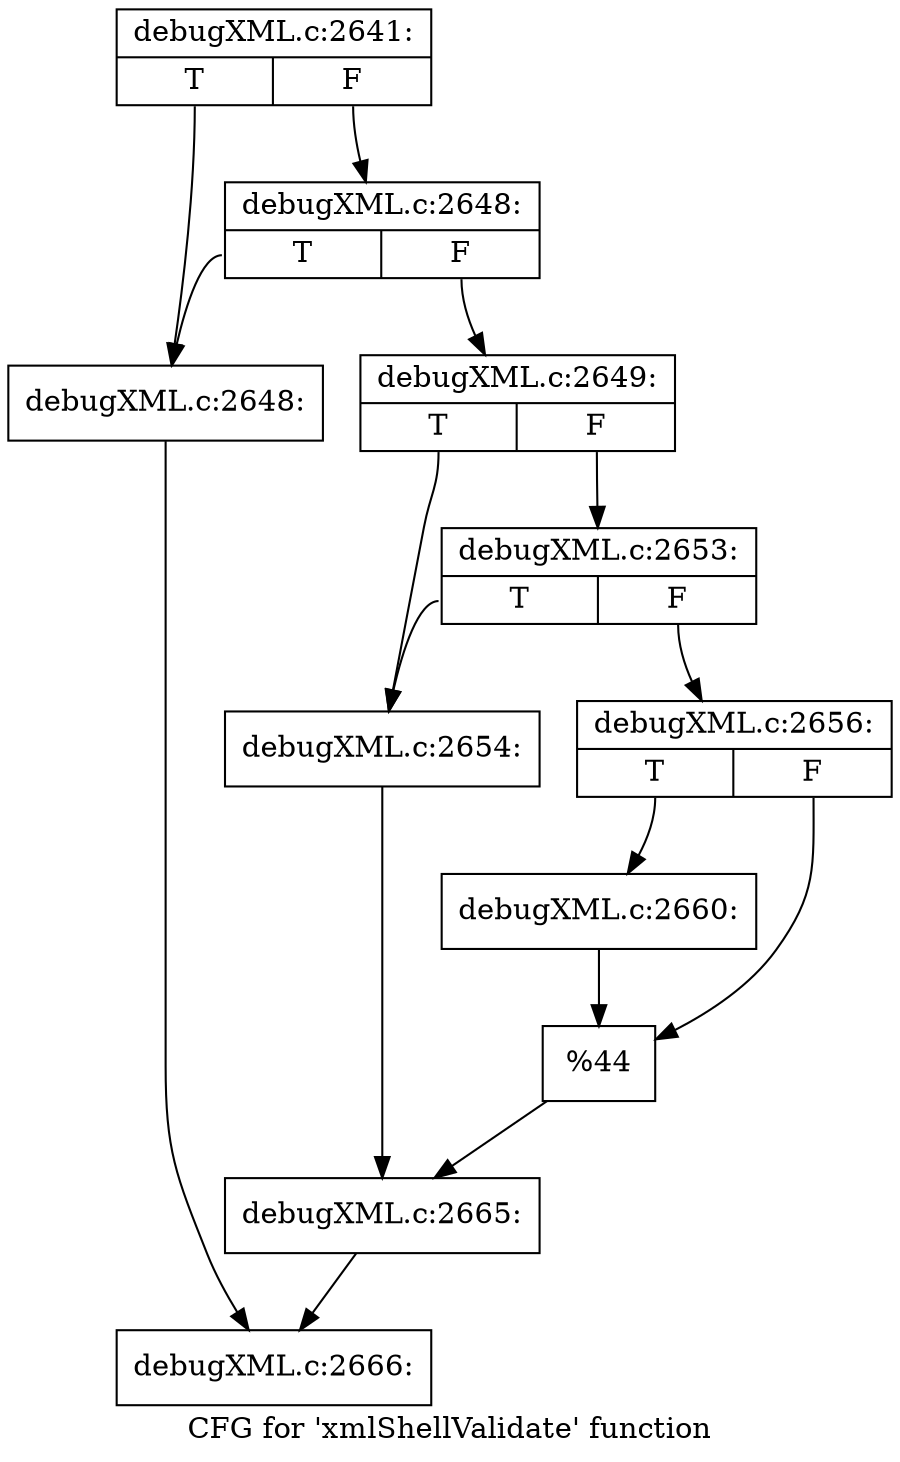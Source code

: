 digraph "CFG for 'xmlShellValidate' function" {
	label="CFG for 'xmlShellValidate' function";

	Node0x49753b0 [shape=record,label="{debugXML.c:2641:|{<s0>T|<s1>F}}"];
	Node0x49753b0:s0 -> Node0x49e0c90;
	Node0x49753b0:s1 -> Node0x49e0d30;
	Node0x49e0d30 [shape=record,label="{debugXML.c:2648:|{<s0>T|<s1>F}}"];
	Node0x49e0d30:s0 -> Node0x49e0c90;
	Node0x49e0d30:s1 -> Node0x49e0ce0;
	Node0x49e0c90 [shape=record,label="{debugXML.c:2648:}"];
	Node0x49e0c90 -> Node0x49d0d90;
	Node0x49e0ce0 [shape=record,label="{debugXML.c:2649:|{<s0>T|<s1>F}}"];
	Node0x49e0ce0:s0 -> Node0x49e1d00;
	Node0x49e0ce0:s1 -> Node0x49e1df0;
	Node0x49e1df0 [shape=record,label="{debugXML.c:2653:|{<s0>T|<s1>F}}"];
	Node0x49e1df0:s0 -> Node0x49e1d00;
	Node0x49e1df0:s1 -> Node0x49e1da0;
	Node0x49e1d00 [shape=record,label="{debugXML.c:2654:}"];
	Node0x49e1d00 -> Node0x49e1d50;
	Node0x49e1da0 [shape=record,label="{debugXML.c:2656:|{<s0>T|<s1>F}}"];
	Node0x49e1da0:s0 -> Node0x49e3780;
	Node0x49e1da0:s1 -> Node0x49e3a60;
	Node0x49e3780 [shape=record,label="{debugXML.c:2660:}"];
	Node0x49e3780 -> Node0x49e3a60;
	Node0x49e3a60 [shape=record,label="{%44}"];
	Node0x49e3a60 -> Node0x49e1d50;
	Node0x49e1d50 [shape=record,label="{debugXML.c:2665:}"];
	Node0x49e1d50 -> Node0x49d0d90;
	Node0x49d0d90 [shape=record,label="{debugXML.c:2666:}"];
}
